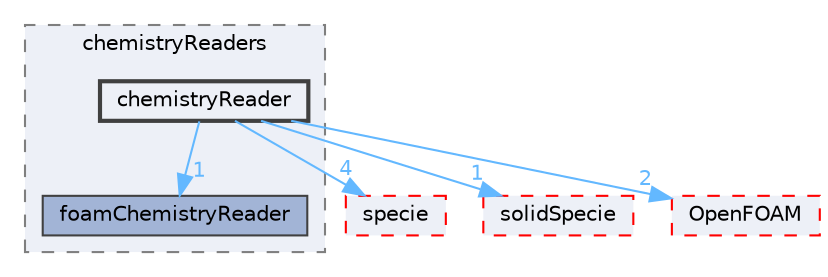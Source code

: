 digraph "src/thermophysicalModels/reactionThermo/chemistryReaders/chemistryReader"
{
 // LATEX_PDF_SIZE
  bgcolor="transparent";
  edge [fontname=Helvetica,fontsize=10,labelfontname=Helvetica,labelfontsize=10];
  node [fontname=Helvetica,fontsize=10,shape=box,height=0.2,width=0.4];
  compound=true
  subgraph clusterdir_d6ca8f970bca45fc70c046b4a0fab377 {
    graph [ bgcolor="#edf0f7", pencolor="grey50", label="chemistryReaders", fontname=Helvetica,fontsize=10 style="filled,dashed", URL="dir_d6ca8f970bca45fc70c046b4a0fab377.html",tooltip=""]
  dir_2ba4f0e1614a85d9fb2379d73acf4e3f [label="foamChemistryReader", fillcolor="#a2b4d6", color="grey25", style="filled", URL="dir_2ba4f0e1614a85d9fb2379d73acf4e3f.html",tooltip=""];
  dir_138e52da766a648956709a4f09492c68 [label="chemistryReader", fillcolor="#edf0f7", color="grey25", style="filled,bold", URL="dir_138e52da766a648956709a4f09492c68.html",tooltip=""];
  }
  dir_5c4bf53b114f4c9237cd4ef0431fc9bd [label="specie", fillcolor="#edf0f7", color="red", style="filled,dashed", URL="dir_5c4bf53b114f4c9237cd4ef0431fc9bd.html",tooltip=""];
  dir_640adc73b6f298758d016476c5bdb471 [label="solidSpecie", fillcolor="#edf0f7", color="red", style="filled,dashed", URL="dir_640adc73b6f298758d016476c5bdb471.html",tooltip=""];
  dir_c5473ff19b20e6ec4dfe5c310b3778a8 [label="OpenFOAM", fillcolor="#edf0f7", color="red", style="filled,dashed", URL="dir_c5473ff19b20e6ec4dfe5c310b3778a8.html",tooltip=""];
  dir_138e52da766a648956709a4f09492c68->dir_2ba4f0e1614a85d9fb2379d73acf4e3f [headlabel="1", labeldistance=1.5 headhref="dir_000471_001448.html" href="dir_000471_001448.html" color="steelblue1" fontcolor="steelblue1"];
  dir_138e52da766a648956709a4f09492c68->dir_5c4bf53b114f4c9237cd4ef0431fc9bd [headlabel="4", labeldistance=1.5 headhref="dir_000471_003683.html" href="dir_000471_003683.html" color="steelblue1" fontcolor="steelblue1"];
  dir_138e52da766a648956709a4f09492c68->dir_640adc73b6f298758d016476c5bdb471 [headlabel="1", labeldistance=1.5 headhref="dir_000471_003642.html" href="dir_000471_003642.html" color="steelblue1" fontcolor="steelblue1"];
  dir_138e52da766a648956709a4f09492c68->dir_c5473ff19b20e6ec4dfe5c310b3778a8 [headlabel="2", labeldistance=1.5 headhref="dir_000471_002695.html" href="dir_000471_002695.html" color="steelblue1" fontcolor="steelblue1"];
}
